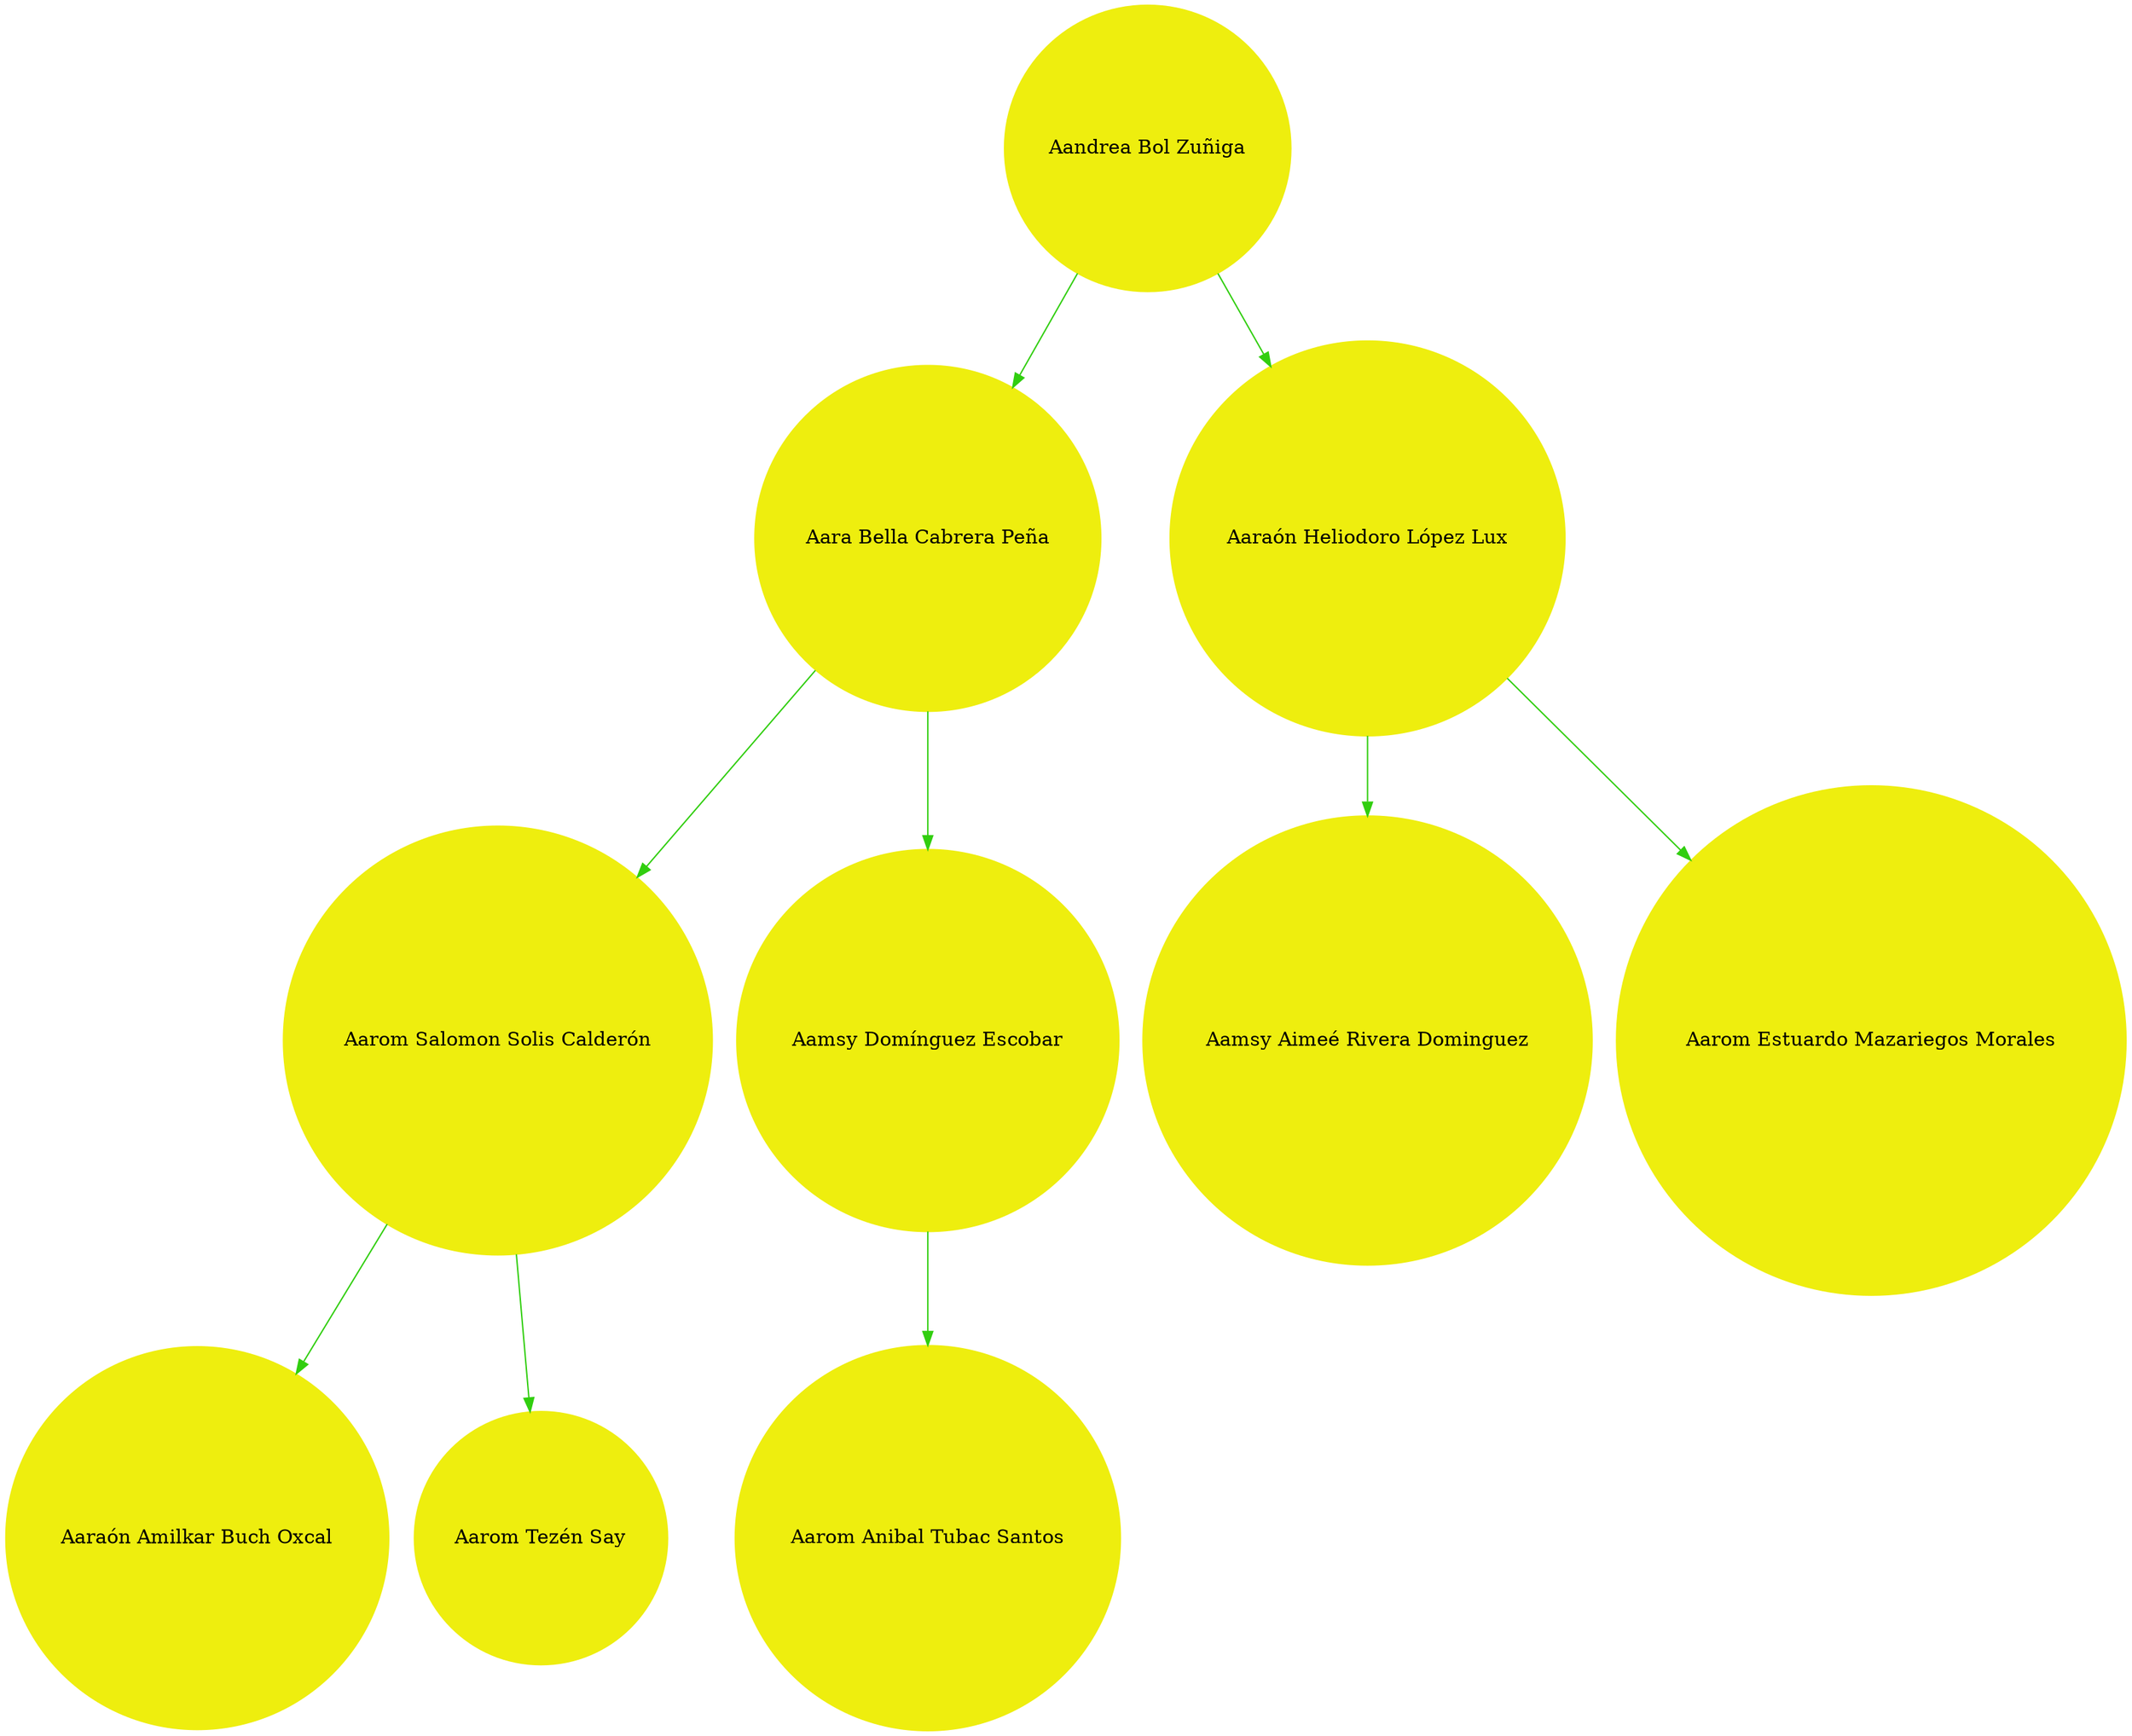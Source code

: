 digraph G
{
node [shape = circle]
node [style = filled]
node [fillcolor = "#EEEEE"]
node [color = "#EEEEE"]
edge [color = "#31CEFO"]
1643762240109[label = "Aaraón Amilkar Buch Oxcal"]
1932759530101[label = "Aarom Tezén Say"]
1803098030101[label = "Aarom Salomon Solis Calderón"]
1803098030101->1643762240109
1803098030101->1932759530101
2104459710101[label = "Aarom Anibal Tubac Santos"]
2265375440101[label = "Aamsy Domínguez Escobar"]
2265375440101->2104459710101
1943975131804[label = "Aara Bella Cabrera Peña"]
1943975131804->1803098030101
1943975131804->2265375440101
2382686240101[label = "Aamsy Aimeé Rivera Dominguez"]
2414611460101[label = "Aarom Estuardo Mazariegos Morales"]
2391572571401[label = "Aaraón Heliodoro López Lux"]
2391572571401->2382686240101
2391572571401->2414611460101
2331923440901[label = "Aandrea Bol Zuñiga"]
2331923440901->1943975131804
2331923440901->2391572571401

}